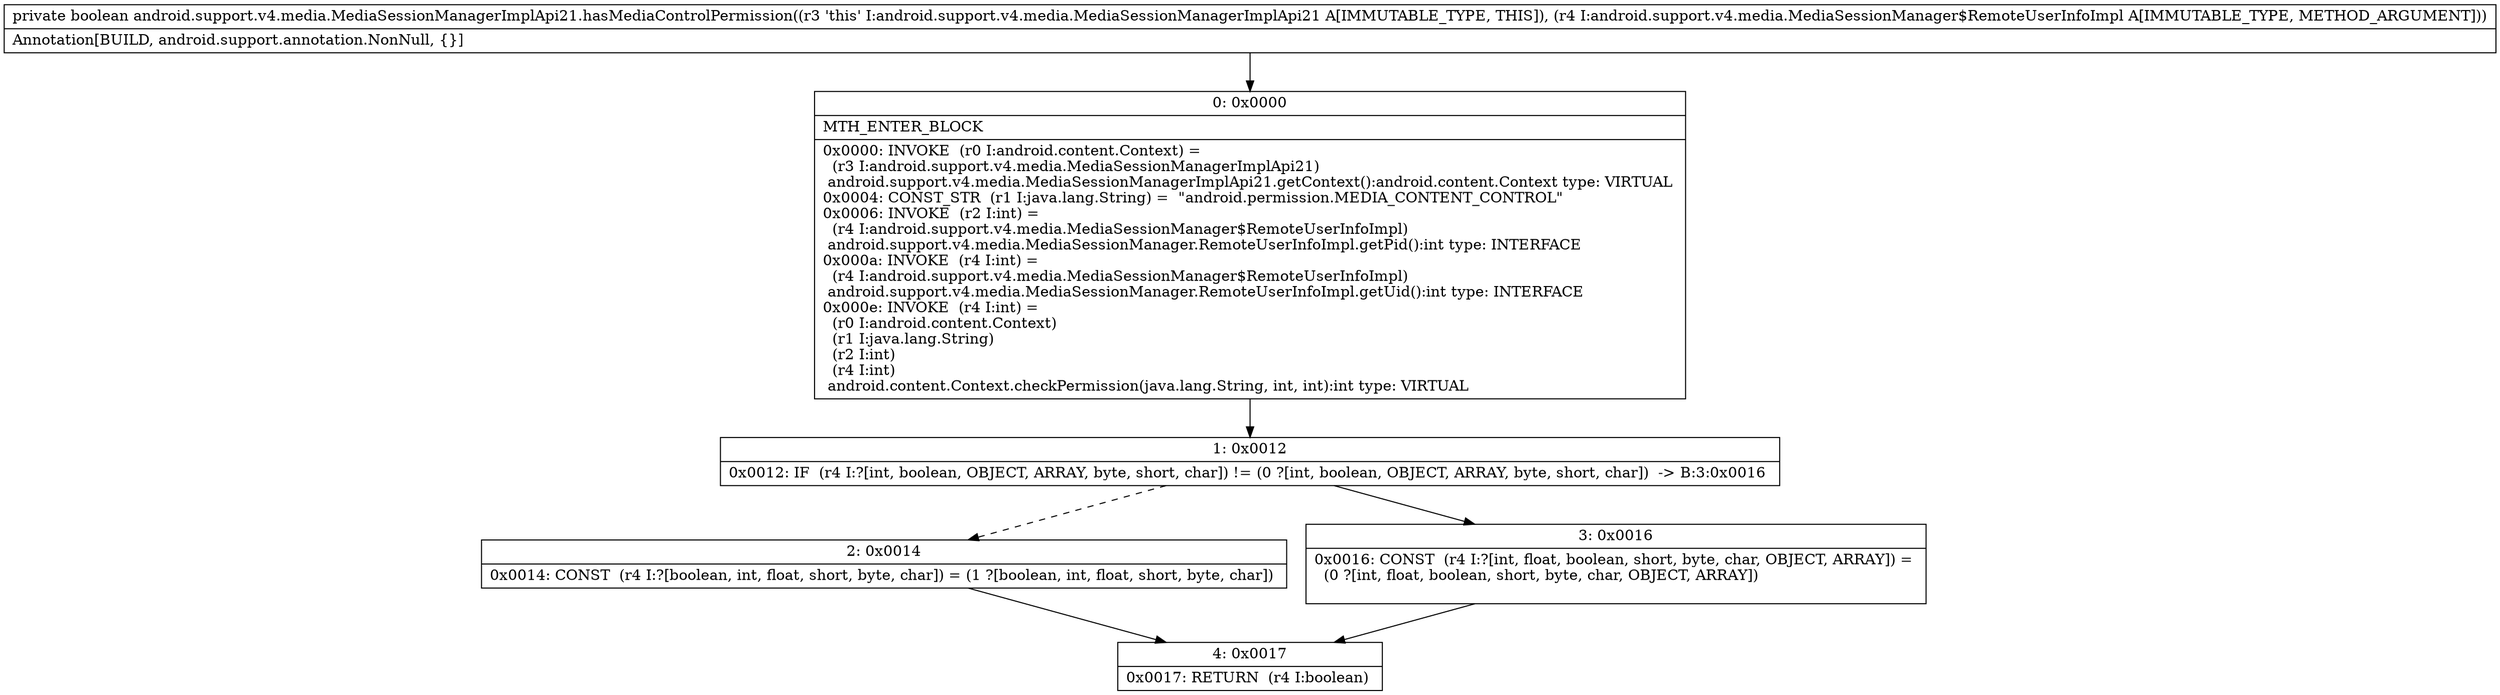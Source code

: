digraph "CFG forandroid.support.v4.media.MediaSessionManagerImplApi21.hasMediaControlPermission(Landroid\/support\/v4\/media\/MediaSessionManager$RemoteUserInfoImpl;)Z" {
Node_0 [shape=record,label="{0\:\ 0x0000|MTH_ENTER_BLOCK\l|0x0000: INVOKE  (r0 I:android.content.Context) = \l  (r3 I:android.support.v4.media.MediaSessionManagerImplApi21)\l android.support.v4.media.MediaSessionManagerImplApi21.getContext():android.content.Context type: VIRTUAL \l0x0004: CONST_STR  (r1 I:java.lang.String) =  \"android.permission.MEDIA_CONTENT_CONTROL\" \l0x0006: INVOKE  (r2 I:int) = \l  (r4 I:android.support.v4.media.MediaSessionManager$RemoteUserInfoImpl)\l android.support.v4.media.MediaSessionManager.RemoteUserInfoImpl.getPid():int type: INTERFACE \l0x000a: INVOKE  (r4 I:int) = \l  (r4 I:android.support.v4.media.MediaSessionManager$RemoteUserInfoImpl)\l android.support.v4.media.MediaSessionManager.RemoteUserInfoImpl.getUid():int type: INTERFACE \l0x000e: INVOKE  (r4 I:int) = \l  (r0 I:android.content.Context)\l  (r1 I:java.lang.String)\l  (r2 I:int)\l  (r4 I:int)\l android.content.Context.checkPermission(java.lang.String, int, int):int type: VIRTUAL \l}"];
Node_1 [shape=record,label="{1\:\ 0x0012|0x0012: IF  (r4 I:?[int, boolean, OBJECT, ARRAY, byte, short, char]) != (0 ?[int, boolean, OBJECT, ARRAY, byte, short, char])  \-\> B:3:0x0016 \l}"];
Node_2 [shape=record,label="{2\:\ 0x0014|0x0014: CONST  (r4 I:?[boolean, int, float, short, byte, char]) = (1 ?[boolean, int, float, short, byte, char]) \l}"];
Node_3 [shape=record,label="{3\:\ 0x0016|0x0016: CONST  (r4 I:?[int, float, boolean, short, byte, char, OBJECT, ARRAY]) = \l  (0 ?[int, float, boolean, short, byte, char, OBJECT, ARRAY])\l \l}"];
Node_4 [shape=record,label="{4\:\ 0x0017|0x0017: RETURN  (r4 I:boolean) \l}"];
MethodNode[shape=record,label="{private boolean android.support.v4.media.MediaSessionManagerImplApi21.hasMediaControlPermission((r3 'this' I:android.support.v4.media.MediaSessionManagerImplApi21 A[IMMUTABLE_TYPE, THIS]), (r4 I:android.support.v4.media.MediaSessionManager$RemoteUserInfoImpl A[IMMUTABLE_TYPE, METHOD_ARGUMENT]))  | Annotation[BUILD, android.support.annotation.NonNull, \{\}]\l}"];
MethodNode -> Node_0;
Node_0 -> Node_1;
Node_1 -> Node_2[style=dashed];
Node_1 -> Node_3;
Node_2 -> Node_4;
Node_3 -> Node_4;
}


